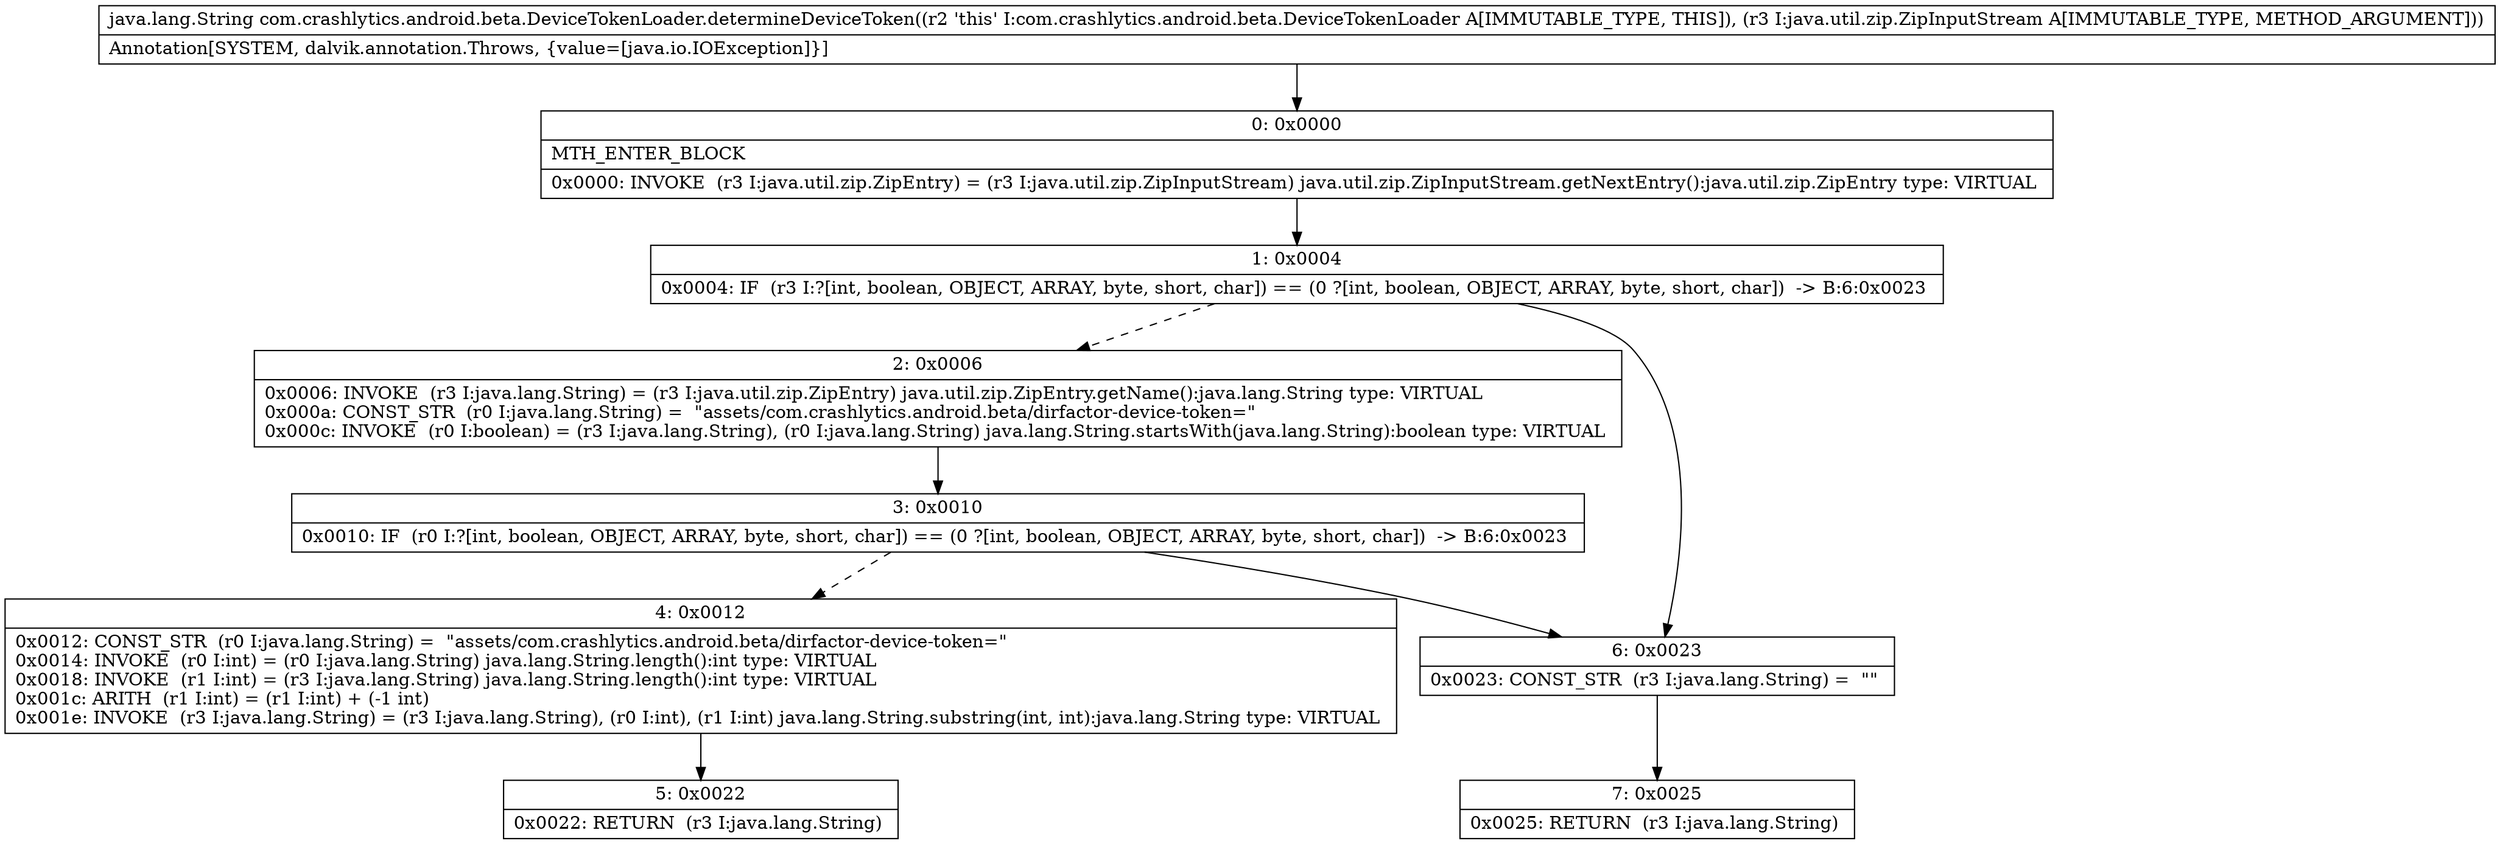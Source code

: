 digraph "CFG forcom.crashlytics.android.beta.DeviceTokenLoader.determineDeviceToken(Ljava\/util\/zip\/ZipInputStream;)Ljava\/lang\/String;" {
Node_0 [shape=record,label="{0\:\ 0x0000|MTH_ENTER_BLOCK\l|0x0000: INVOKE  (r3 I:java.util.zip.ZipEntry) = (r3 I:java.util.zip.ZipInputStream) java.util.zip.ZipInputStream.getNextEntry():java.util.zip.ZipEntry type: VIRTUAL \l}"];
Node_1 [shape=record,label="{1\:\ 0x0004|0x0004: IF  (r3 I:?[int, boolean, OBJECT, ARRAY, byte, short, char]) == (0 ?[int, boolean, OBJECT, ARRAY, byte, short, char])  \-\> B:6:0x0023 \l}"];
Node_2 [shape=record,label="{2\:\ 0x0006|0x0006: INVOKE  (r3 I:java.lang.String) = (r3 I:java.util.zip.ZipEntry) java.util.zip.ZipEntry.getName():java.lang.String type: VIRTUAL \l0x000a: CONST_STR  (r0 I:java.lang.String) =  \"assets\/com.crashlytics.android.beta\/dirfactor\-device\-token=\" \l0x000c: INVOKE  (r0 I:boolean) = (r3 I:java.lang.String), (r0 I:java.lang.String) java.lang.String.startsWith(java.lang.String):boolean type: VIRTUAL \l}"];
Node_3 [shape=record,label="{3\:\ 0x0010|0x0010: IF  (r0 I:?[int, boolean, OBJECT, ARRAY, byte, short, char]) == (0 ?[int, boolean, OBJECT, ARRAY, byte, short, char])  \-\> B:6:0x0023 \l}"];
Node_4 [shape=record,label="{4\:\ 0x0012|0x0012: CONST_STR  (r0 I:java.lang.String) =  \"assets\/com.crashlytics.android.beta\/dirfactor\-device\-token=\" \l0x0014: INVOKE  (r0 I:int) = (r0 I:java.lang.String) java.lang.String.length():int type: VIRTUAL \l0x0018: INVOKE  (r1 I:int) = (r3 I:java.lang.String) java.lang.String.length():int type: VIRTUAL \l0x001c: ARITH  (r1 I:int) = (r1 I:int) + (\-1 int) \l0x001e: INVOKE  (r3 I:java.lang.String) = (r3 I:java.lang.String), (r0 I:int), (r1 I:int) java.lang.String.substring(int, int):java.lang.String type: VIRTUAL \l}"];
Node_5 [shape=record,label="{5\:\ 0x0022|0x0022: RETURN  (r3 I:java.lang.String) \l}"];
Node_6 [shape=record,label="{6\:\ 0x0023|0x0023: CONST_STR  (r3 I:java.lang.String) =  \"\" \l}"];
Node_7 [shape=record,label="{7\:\ 0x0025|0x0025: RETURN  (r3 I:java.lang.String) \l}"];
MethodNode[shape=record,label="{java.lang.String com.crashlytics.android.beta.DeviceTokenLoader.determineDeviceToken((r2 'this' I:com.crashlytics.android.beta.DeviceTokenLoader A[IMMUTABLE_TYPE, THIS]), (r3 I:java.util.zip.ZipInputStream A[IMMUTABLE_TYPE, METHOD_ARGUMENT]))  | Annotation[SYSTEM, dalvik.annotation.Throws, \{value=[java.io.IOException]\}]\l}"];
MethodNode -> Node_0;
Node_0 -> Node_1;
Node_1 -> Node_2[style=dashed];
Node_1 -> Node_6;
Node_2 -> Node_3;
Node_3 -> Node_4[style=dashed];
Node_3 -> Node_6;
Node_4 -> Node_5;
Node_6 -> Node_7;
}

